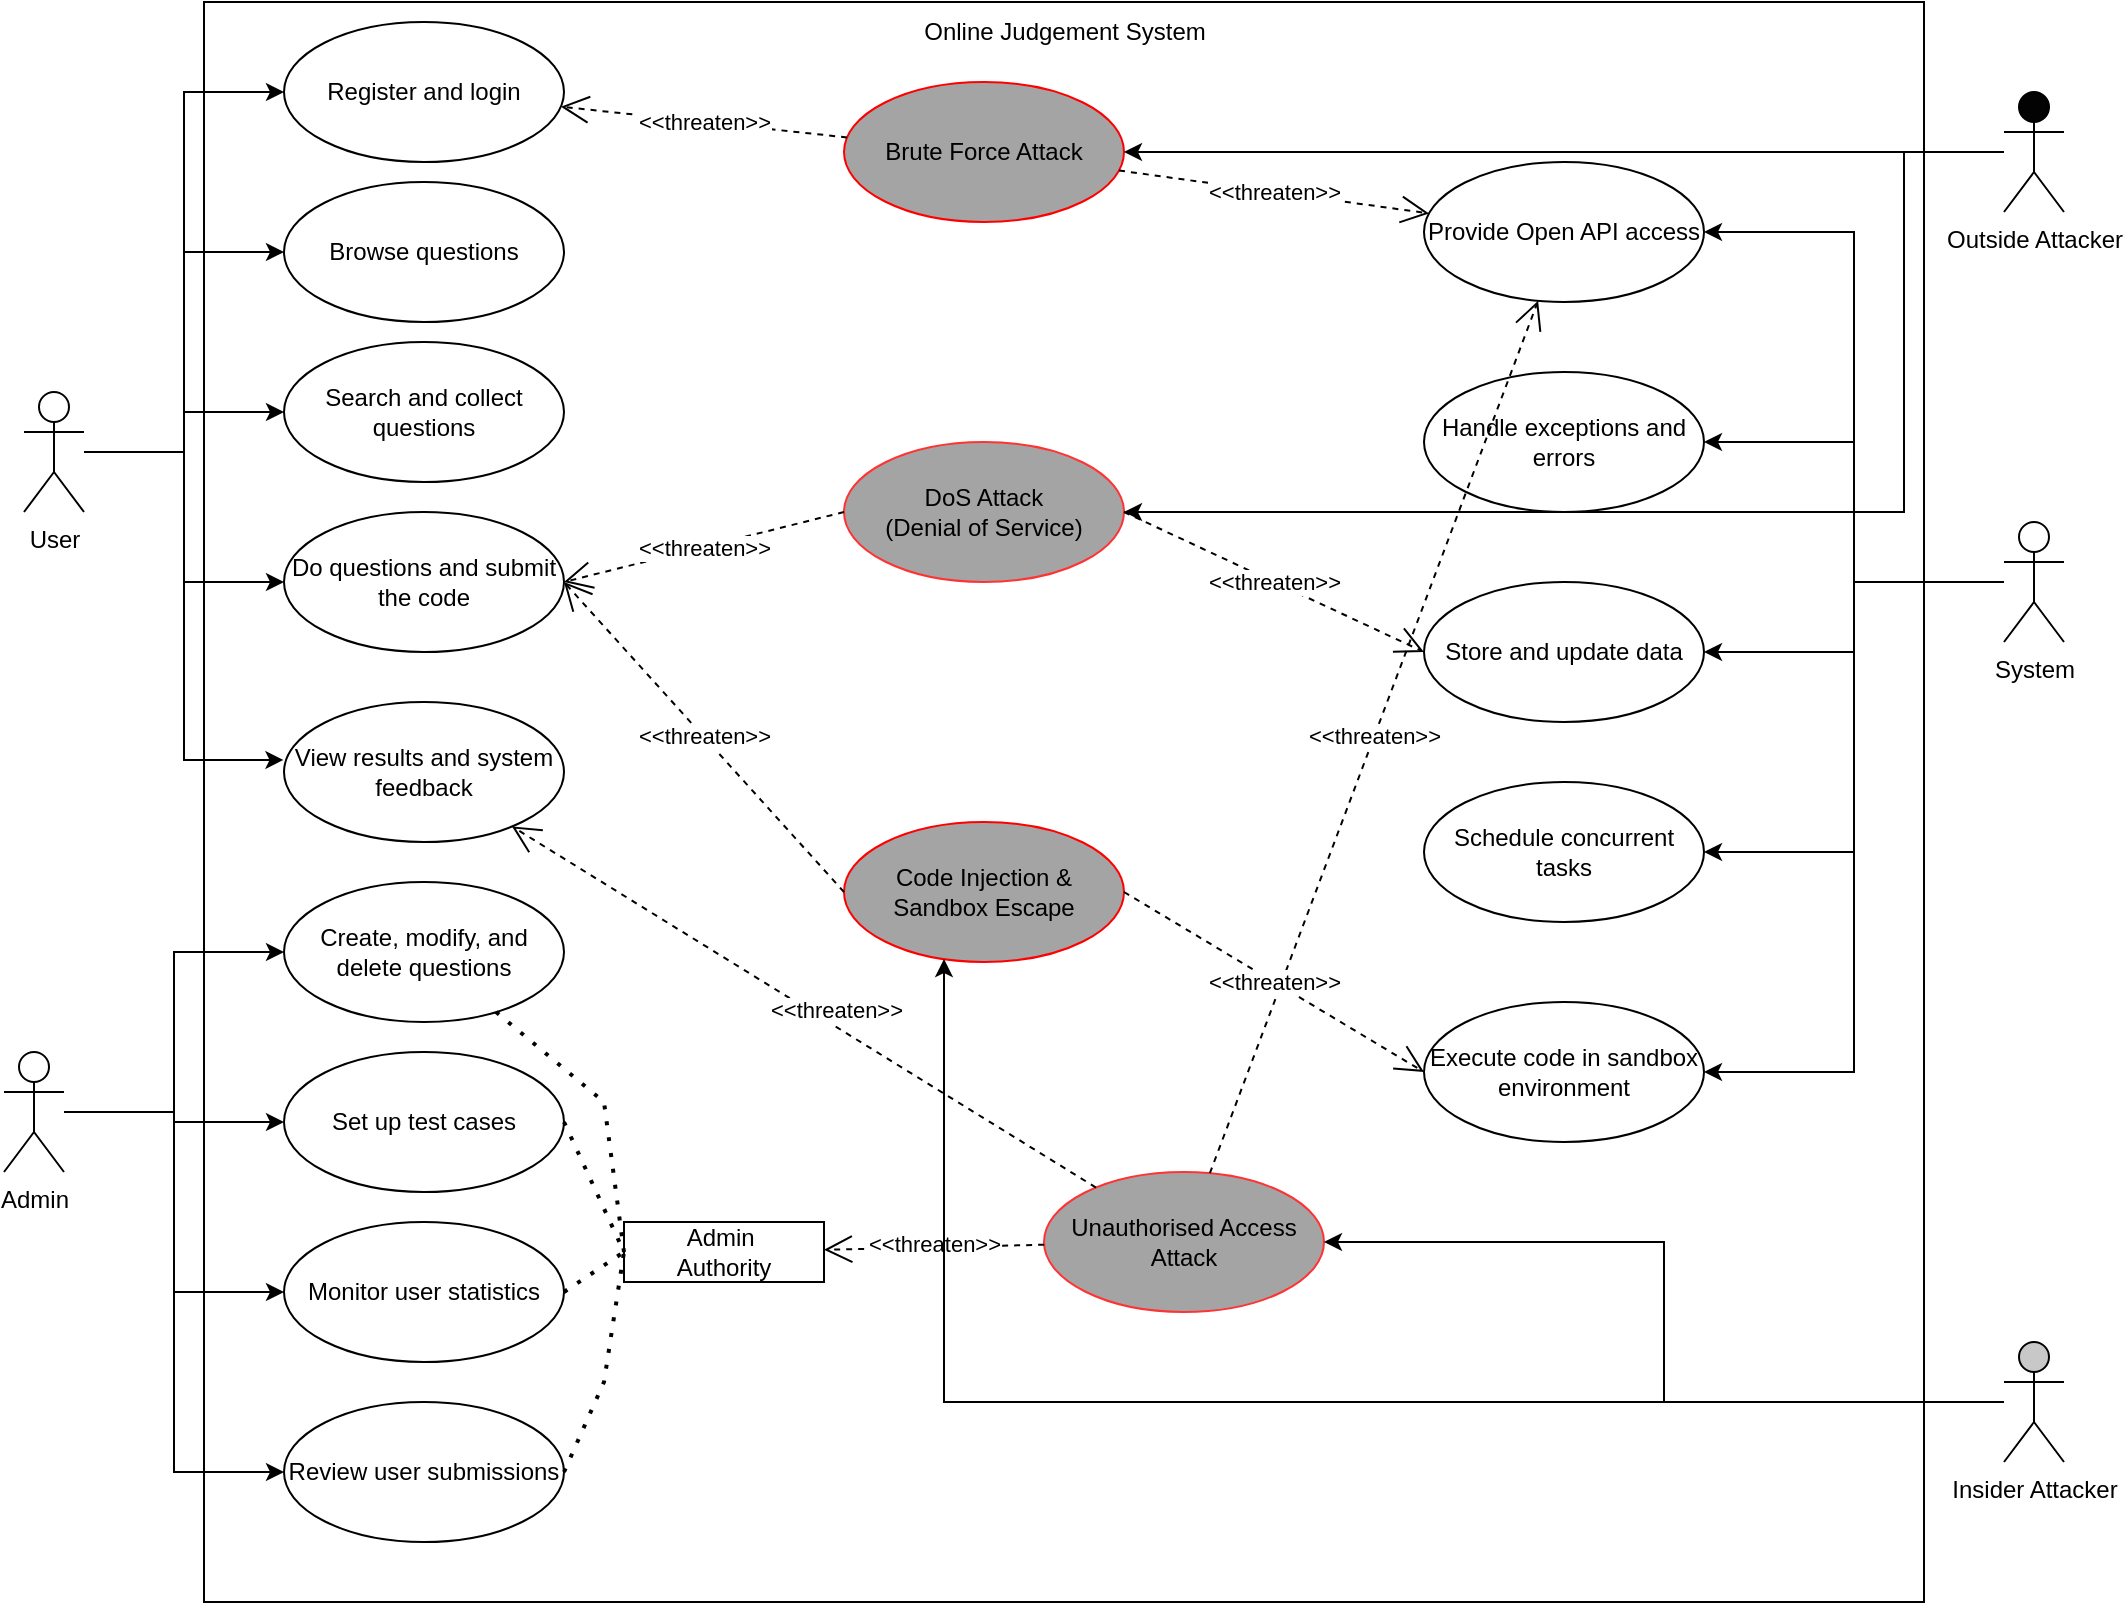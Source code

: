 <mxfile version="26.2.9">
  <diagram name="第 1 页" id="W5EUvtllymp4jmmP5FBw">
    <mxGraphModel dx="1407" dy="773" grid="1" gridSize="10" guides="1" tooltips="1" connect="1" arrows="1" fold="1" page="1" pageScale="1" pageWidth="827" pageHeight="1169" math="0" shadow="0">
      <root>
        <mxCell id="0" />
        <mxCell id="1" parent="0" />
        <mxCell id="VQ-85Ob6AojBMUEMugBb-1" value="" style="rounded=0;whiteSpace=wrap;html=1;" parent="1" vertex="1">
          <mxGeometry x="190" y="60" width="860" height="800" as="geometry" />
        </mxCell>
        <mxCell id="VQ-85Ob6AojBMUEMugBb-2" value="Online Judgement System" style="text;html=1;align=center;verticalAlign=middle;resizable=0;points=[];autosize=1;strokeColor=none;fillColor=none;" parent="1" vertex="1">
          <mxGeometry x="540" y="60" width="160" height="30" as="geometry" />
        </mxCell>
        <mxCell id="VQ-85Ob6AojBMUEMugBb-26" style="edgeStyle=orthogonalEdgeStyle;rounded=0;orthogonalLoop=1;jettySize=auto;html=1;entryX=0;entryY=0.5;entryDx=0;entryDy=0;" parent="1" source="VQ-85Ob6AojBMUEMugBb-3" target="VQ-85Ob6AojBMUEMugBb-10" edge="1">
          <mxGeometry relative="1" as="geometry" />
        </mxCell>
        <mxCell id="VQ-85Ob6AojBMUEMugBb-27" style="edgeStyle=orthogonalEdgeStyle;rounded=0;orthogonalLoop=1;jettySize=auto;html=1;entryX=0;entryY=0.5;entryDx=0;entryDy=0;" parent="1" source="VQ-85Ob6AojBMUEMugBb-3" target="VQ-85Ob6AojBMUEMugBb-11" edge="1">
          <mxGeometry relative="1" as="geometry" />
        </mxCell>
        <mxCell id="VQ-85Ob6AojBMUEMugBb-28" style="edgeStyle=orthogonalEdgeStyle;rounded=0;orthogonalLoop=1;jettySize=auto;html=1;entryX=0;entryY=0.5;entryDx=0;entryDy=0;" parent="1" source="VQ-85Ob6AojBMUEMugBb-3" target="VQ-85Ob6AojBMUEMugBb-12" edge="1">
          <mxGeometry relative="1" as="geometry" />
        </mxCell>
        <mxCell id="VQ-85Ob6AojBMUEMugBb-43" style="edgeStyle=orthogonalEdgeStyle;rounded=0;orthogonalLoop=1;jettySize=auto;html=1;entryX=0;entryY=0.5;entryDx=0;entryDy=0;" parent="1" source="VQ-85Ob6AojBMUEMugBb-3" target="VQ-85Ob6AojBMUEMugBb-9" edge="1">
          <mxGeometry relative="1" as="geometry" />
        </mxCell>
        <mxCell id="VQ-85Ob6AojBMUEMugBb-3" value="User" style="shape=umlActor;verticalLabelPosition=bottom;verticalAlign=top;html=1;outlineConnect=0;" parent="1" vertex="1">
          <mxGeometry x="100" y="255" width="30" height="60" as="geometry" />
        </mxCell>
        <mxCell id="VQ-85Ob6AojBMUEMugBb-34" style="edgeStyle=orthogonalEdgeStyle;rounded=0;orthogonalLoop=1;jettySize=auto;html=1;entryX=0;entryY=0.5;entryDx=0;entryDy=0;" parent="1" source="VQ-85Ob6AojBMUEMugBb-4" target="VQ-85Ob6AojBMUEMugBb-17" edge="1">
          <mxGeometry relative="1" as="geometry" />
        </mxCell>
        <mxCell id="5iogQ3lSuh8Qdgl_iDVc-16" style="edgeStyle=orthogonalEdgeStyle;rounded=0;orthogonalLoop=1;jettySize=auto;html=1;entryX=0;entryY=0.5;entryDx=0;entryDy=0;" parent="1" source="VQ-85Ob6AojBMUEMugBb-4" target="VQ-85Ob6AojBMUEMugBb-16" edge="1">
          <mxGeometry relative="1" as="geometry" />
        </mxCell>
        <mxCell id="5iogQ3lSuh8Qdgl_iDVc-17" style="edgeStyle=orthogonalEdgeStyle;rounded=0;orthogonalLoop=1;jettySize=auto;html=1;entryX=0;entryY=0.5;entryDx=0;entryDy=0;" parent="1" source="VQ-85Ob6AojBMUEMugBb-4" target="VQ-85Ob6AojBMUEMugBb-19" edge="1">
          <mxGeometry relative="1" as="geometry" />
        </mxCell>
        <mxCell id="5iogQ3lSuh8Qdgl_iDVc-18" style="edgeStyle=orthogonalEdgeStyle;rounded=0;orthogonalLoop=1;jettySize=auto;html=1;entryX=0;entryY=0.5;entryDx=0;entryDy=0;" parent="1" source="VQ-85Ob6AojBMUEMugBb-4" target="VQ-85Ob6AojBMUEMugBb-18" edge="1">
          <mxGeometry relative="1" as="geometry" />
        </mxCell>
        <mxCell id="VQ-85Ob6AojBMUEMugBb-4" value="Admin" style="shape=umlActor;verticalLabelPosition=bottom;verticalAlign=top;html=1;outlineConnect=0;" parent="1" vertex="1">
          <mxGeometry x="90" y="585" width="30" height="60" as="geometry" />
        </mxCell>
        <mxCell id="VQ-85Ob6AojBMUEMugBb-37" style="edgeStyle=orthogonalEdgeStyle;rounded=0;orthogonalLoop=1;jettySize=auto;html=1;entryX=1;entryY=0.5;entryDx=0;entryDy=0;" parent="1" source="VQ-85Ob6AojBMUEMugBb-8" target="VQ-85Ob6AojBMUEMugBb-20" edge="1">
          <mxGeometry relative="1" as="geometry" />
        </mxCell>
        <mxCell id="VQ-85Ob6AojBMUEMugBb-38" style="edgeStyle=orthogonalEdgeStyle;rounded=0;orthogonalLoop=1;jettySize=auto;html=1;entryX=1;entryY=0.5;entryDx=0;entryDy=0;" parent="1" source="VQ-85Ob6AojBMUEMugBb-8" target="VQ-85Ob6AojBMUEMugBb-21" edge="1">
          <mxGeometry relative="1" as="geometry" />
        </mxCell>
        <mxCell id="VQ-85Ob6AojBMUEMugBb-39" style="edgeStyle=orthogonalEdgeStyle;rounded=0;orthogonalLoop=1;jettySize=auto;html=1;entryX=1;entryY=0.5;entryDx=0;entryDy=0;" parent="1" source="VQ-85Ob6AojBMUEMugBb-8" target="VQ-85Ob6AojBMUEMugBb-22" edge="1">
          <mxGeometry relative="1" as="geometry" />
        </mxCell>
        <mxCell id="VQ-85Ob6AojBMUEMugBb-40" style="edgeStyle=orthogonalEdgeStyle;rounded=0;orthogonalLoop=1;jettySize=auto;html=1;entryX=1;entryY=0.5;entryDx=0;entryDy=0;" parent="1" source="VQ-85Ob6AojBMUEMugBb-8" target="VQ-85Ob6AojBMUEMugBb-23" edge="1">
          <mxGeometry relative="1" as="geometry" />
        </mxCell>
        <mxCell id="VQ-85Ob6AojBMUEMugBb-41" style="edgeStyle=orthogonalEdgeStyle;rounded=0;orthogonalLoop=1;jettySize=auto;html=1;entryX=1;entryY=0.5;entryDx=0;entryDy=0;" parent="1" source="VQ-85Ob6AojBMUEMugBb-8" target="VQ-85Ob6AojBMUEMugBb-24" edge="1">
          <mxGeometry relative="1" as="geometry" />
        </mxCell>
        <mxCell id="VQ-85Ob6AojBMUEMugBb-8" value="System" style="shape=umlActor;verticalLabelPosition=bottom;verticalAlign=top;html=1;outlineConnect=0;" parent="1" vertex="1">
          <mxGeometry x="1090" y="320" width="30" height="60" as="geometry" />
        </mxCell>
        <mxCell id="VQ-85Ob6AojBMUEMugBb-9" value="Register and login" style="ellipse;whiteSpace=wrap;html=1;" parent="1" vertex="1">
          <mxGeometry x="230" y="70" width="140" height="70" as="geometry" />
        </mxCell>
        <mxCell id="VQ-85Ob6AojBMUEMugBb-10" value="Browse questions" style="ellipse;whiteSpace=wrap;html=1;" parent="1" vertex="1">
          <mxGeometry x="230" y="150" width="140" height="70" as="geometry" />
        </mxCell>
        <mxCell id="VQ-85Ob6AojBMUEMugBb-11" value="Search and collect questions" style="ellipse;whiteSpace=wrap;html=1;" parent="1" vertex="1">
          <mxGeometry x="230" y="230" width="140" height="70" as="geometry" />
        </mxCell>
        <mxCell id="VQ-85Ob6AojBMUEMugBb-12" value="Do questions and submit the code" style="ellipse;whiteSpace=wrap;html=1;" parent="1" vertex="1">
          <mxGeometry x="230" y="315" width="140" height="70" as="geometry" />
        </mxCell>
        <mxCell id="VQ-85Ob6AojBMUEMugBb-13" value="View results and system feedback" style="ellipse;whiteSpace=wrap;html=1;" parent="1" vertex="1">
          <mxGeometry x="230" y="410" width="140" height="70" as="geometry" />
        </mxCell>
        <mxCell id="VQ-85Ob6AojBMUEMugBb-16" value="Create, modify, and delete questions" style="ellipse;whiteSpace=wrap;html=1;" parent="1" vertex="1">
          <mxGeometry x="230" y="500" width="140" height="70" as="geometry" />
        </mxCell>
        <mxCell id="VQ-85Ob6AojBMUEMugBb-17" value="Set up test cases" style="ellipse;whiteSpace=wrap;html=1;" parent="1" vertex="1">
          <mxGeometry x="230" y="585" width="140" height="70" as="geometry" />
        </mxCell>
        <mxCell id="VQ-85Ob6AojBMUEMugBb-18" value="Review user submissions" style="ellipse;whiteSpace=wrap;html=1;" parent="1" vertex="1">
          <mxGeometry x="230" y="760" width="140" height="70" as="geometry" />
        </mxCell>
        <mxCell id="VQ-85Ob6AojBMUEMugBb-19" value="Monitor user statistics" style="ellipse;whiteSpace=wrap;html=1;" parent="1" vertex="1">
          <mxGeometry x="230" y="670" width="140" height="70" as="geometry" />
        </mxCell>
        <mxCell id="VQ-85Ob6AojBMUEMugBb-20" value="Execute code in sandbox environment" style="ellipse;whiteSpace=wrap;html=1;" parent="1" vertex="1">
          <mxGeometry x="800" y="560" width="140" height="70" as="geometry" />
        </mxCell>
        <mxCell id="VQ-85Ob6AojBMUEMugBb-21" value="Handle exceptions and errors" style="ellipse;whiteSpace=wrap;html=1;" parent="1" vertex="1">
          <mxGeometry x="800" y="245" width="140" height="70" as="geometry" />
        </mxCell>
        <mxCell id="VQ-85Ob6AojBMUEMugBb-22" value="Store and update data" style="ellipse;whiteSpace=wrap;html=1;" parent="1" vertex="1">
          <mxGeometry x="800" y="350" width="140" height="70" as="geometry" />
        </mxCell>
        <mxCell id="VQ-85Ob6AojBMUEMugBb-23" value="Schedule concurrent tasks" style="ellipse;whiteSpace=wrap;html=1;" parent="1" vertex="1">
          <mxGeometry x="800" y="450" width="140" height="70" as="geometry" />
        </mxCell>
        <mxCell id="VQ-85Ob6AojBMUEMugBb-24" value="Provide Open API access" style="ellipse;whiteSpace=wrap;html=1;" parent="1" vertex="1">
          <mxGeometry x="800" y="140" width="140" height="70" as="geometry" />
        </mxCell>
        <mxCell id="VQ-85Ob6AojBMUEMugBb-44" style="edgeStyle=orthogonalEdgeStyle;rounded=0;orthogonalLoop=1;jettySize=auto;html=1;entryX=-0.002;entryY=0.414;entryDx=0;entryDy=0;entryPerimeter=0;" parent="1" source="VQ-85Ob6AojBMUEMugBb-3" target="VQ-85Ob6AojBMUEMugBb-13" edge="1">
          <mxGeometry relative="1" as="geometry">
            <Array as="points">
              <mxPoint x="180" y="285" />
              <mxPoint x="180" y="439" />
            </Array>
          </mxGeometry>
        </mxCell>
        <mxCell id="5iogQ3lSuh8Qdgl_iDVc-1" value="Unauthorised Access Attack" style="ellipse;whiteSpace=wrap;html=1;fillColor=#A4A4A4;strokeColor=#FF3333;" parent="1" vertex="1">
          <mxGeometry x="610" y="645" width="140" height="70" as="geometry" />
        </mxCell>
        <mxCell id="5iogQ3lSuh8Qdgl_iDVc-4" value="&amp;lt;&amp;lt;threaten&amp;gt;&amp;gt;" style="endArrow=open;endSize=12;dashed=1;html=1;rounded=0;" parent="1" source="5iogQ3lSuh8Qdgl_iDVc-1" target="VQ-85Ob6AojBMUEMugBb-24" edge="1">
          <mxGeometry x="0.001" width="160" relative="1" as="geometry">
            <mxPoint x="590" y="250" as="sourcePoint" />
            <mxPoint x="750" y="250" as="targetPoint" />
            <mxPoint as="offset" />
          </mxGeometry>
        </mxCell>
        <mxCell id="5iogQ3lSuh8Qdgl_iDVc-5" value="Brute Force Attack" style="ellipse;whiteSpace=wrap;html=1;fillColor=#A4A4A4;strokeColor=#FF0000;" parent="1" vertex="1">
          <mxGeometry x="510" y="100" width="140" height="70" as="geometry" />
        </mxCell>
        <mxCell id="5iogQ3lSuh8Qdgl_iDVc-7" value="&amp;lt;&amp;lt;threaten&amp;gt;&amp;gt;" style="endArrow=open;endSize=12;dashed=1;html=1;rounded=0;" parent="1" source="5iogQ3lSuh8Qdgl_iDVc-5" target="VQ-85Ob6AojBMUEMugBb-9" edge="1">
          <mxGeometry x="0.001" width="160" relative="1" as="geometry">
            <mxPoint x="542" y="146" as="sourcePoint" />
            <mxPoint x="378" y="124" as="targetPoint" />
            <mxPoint as="offset" />
          </mxGeometry>
        </mxCell>
        <mxCell id="5iogQ3lSuh8Qdgl_iDVc-8" value="&amp;lt;&amp;lt;threaten&amp;gt;&amp;gt;" style="endArrow=open;endSize=12;dashed=1;html=1;rounded=0;" parent="1" source="5iogQ3lSuh8Qdgl_iDVc-5" target="VQ-85Ob6AojBMUEMugBb-24" edge="1">
          <mxGeometry x="-0.003" width="160" relative="1" as="geometry">
            <mxPoint x="640" y="191" as="sourcePoint" />
            <mxPoint x="784" y="79" as="targetPoint" />
            <mxPoint as="offset" />
          </mxGeometry>
        </mxCell>
        <mxCell id="5iogQ3lSuh8Qdgl_iDVc-11" value="&amp;lt;&amp;lt;threaten&amp;gt;&amp;gt;" style="endArrow=open;endSize=12;dashed=1;html=1;rounded=0;" parent="1" source="5iogQ3lSuh8Qdgl_iDVc-1" target="VQ-85Ob6AojBMUEMugBb-13" edge="1">
          <mxGeometry x="-0.084" y="-7" width="160" relative="1" as="geometry">
            <mxPoint x="440" y="420" as="sourcePoint" />
            <mxPoint x="614" y="360" as="targetPoint" />
            <mxPoint as="offset" />
          </mxGeometry>
        </mxCell>
        <mxCell id="5iogQ3lSuh8Qdgl_iDVc-20" value="Admin&amp;nbsp;&lt;div&gt;Authority&lt;/div&gt;" style="rounded=0;whiteSpace=wrap;html=1;" parent="1" vertex="1">
          <mxGeometry x="400" y="670" width="100" height="30" as="geometry" />
        </mxCell>
        <mxCell id="5iogQ3lSuh8Qdgl_iDVc-22" value="" style="endArrow=none;dashed=1;html=1;dashPattern=1 3;strokeWidth=2;rounded=0;entryX=0;entryY=0.5;entryDx=0;entryDy=0;" parent="1" source="VQ-85Ob6AojBMUEMugBb-16" target="5iogQ3lSuh8Qdgl_iDVc-20" edge="1">
          <mxGeometry width="50" height="50" relative="1" as="geometry">
            <mxPoint x="420" y="580" as="sourcePoint" />
            <mxPoint x="470" y="530" as="targetPoint" />
            <Array as="points">
              <mxPoint x="390" y="610" />
            </Array>
          </mxGeometry>
        </mxCell>
        <mxCell id="5iogQ3lSuh8Qdgl_iDVc-26" value="" style="endArrow=none;dashed=1;html=1;dashPattern=1 3;strokeWidth=2;rounded=0;exitX=1;exitY=0.5;exitDx=0;exitDy=0;entryX=0;entryY=0.5;entryDx=0;entryDy=0;" parent="1" source="VQ-85Ob6AojBMUEMugBb-18" target="5iogQ3lSuh8Qdgl_iDVc-20" edge="1">
          <mxGeometry width="50" height="50" relative="1" as="geometry">
            <mxPoint x="380" y="790" as="sourcePoint" />
            <mxPoint x="430" y="740" as="targetPoint" />
            <Array as="points">
              <mxPoint x="390" y="750" />
            </Array>
          </mxGeometry>
        </mxCell>
        <mxCell id="5iogQ3lSuh8Qdgl_iDVc-27" value="" style="endArrow=none;dashed=1;html=1;dashPattern=1 3;strokeWidth=2;rounded=0;exitX=1;exitY=0.5;exitDx=0;exitDy=0;entryX=0;entryY=0.5;entryDx=0;entryDy=0;" parent="1" source="VQ-85Ob6AojBMUEMugBb-17" target="5iogQ3lSuh8Qdgl_iDVc-20" edge="1">
          <mxGeometry width="50" height="50" relative="1" as="geometry">
            <mxPoint x="460" y="760" as="sourcePoint" />
            <mxPoint x="510" y="710" as="targetPoint" />
          </mxGeometry>
        </mxCell>
        <mxCell id="5iogQ3lSuh8Qdgl_iDVc-29" value="" style="endArrow=none;dashed=1;html=1;dashPattern=1 3;strokeWidth=2;rounded=0;exitX=1;exitY=0.5;exitDx=0;exitDy=0;entryX=0;entryY=0.5;entryDx=0;entryDy=0;" parent="1" source="VQ-85Ob6AojBMUEMugBb-19" target="5iogQ3lSuh8Qdgl_iDVc-20" edge="1">
          <mxGeometry width="50" height="50" relative="1" as="geometry">
            <mxPoint x="470" y="780" as="sourcePoint" />
            <mxPoint x="520" y="730" as="targetPoint" />
          </mxGeometry>
        </mxCell>
        <mxCell id="5iogQ3lSuh8Qdgl_iDVc-30" value="&amp;lt;&amp;lt;threaten&amp;gt;&amp;gt;" style="endArrow=open;endSize=12;dashed=1;html=1;rounded=0;" parent="1" source="5iogQ3lSuh8Qdgl_iDVc-1" target="5iogQ3lSuh8Qdgl_iDVc-20" edge="1">
          <mxGeometry x="0.003" y="-2" width="160" relative="1" as="geometry">
            <mxPoint x="545" y="312" as="sourcePoint" />
            <mxPoint x="354" y="428" as="targetPoint" />
            <mxPoint as="offset" />
          </mxGeometry>
        </mxCell>
        <mxCell id="SqyKlxpiiUAP1okYavSd-1" value="Code Injection &amp;amp;&lt;div&gt;Sandbox Escape&lt;/div&gt;" style="ellipse;whiteSpace=wrap;html=1;fillColor=#A4A4A4;strokeColor=#FF0000;" parent="1" vertex="1">
          <mxGeometry x="510" y="470" width="140" height="70" as="geometry" />
        </mxCell>
        <mxCell id="SqyKlxpiiUAP1okYavSd-2" value="&amp;lt;&amp;lt;threaten&amp;gt;&amp;gt;" style="endArrow=open;endSize=12;dashed=1;html=1;rounded=0;exitX=0;exitY=0.5;exitDx=0;exitDy=0;entryX=1;entryY=0.5;entryDx=0;entryDy=0;" parent="1" source="SqyKlxpiiUAP1okYavSd-1" target="VQ-85Ob6AojBMUEMugBb-12" edge="1">
          <mxGeometry x="0.005" width="160" relative="1" as="geometry">
            <mxPoint x="547" y="303" as="sourcePoint" />
            <mxPoint x="353" y="427" as="targetPoint" />
            <mxPoint as="offset" />
          </mxGeometry>
        </mxCell>
        <mxCell id="SqyKlxpiiUAP1okYavSd-3" value="&amp;lt;&amp;lt;threaten&amp;gt;&amp;gt;" style="endArrow=open;endSize=12;dashed=1;html=1;rounded=0;exitX=1;exitY=0.5;exitDx=0;exitDy=0;entryX=0;entryY=0.5;entryDx=0;entryDy=0;" parent="1" source="SqyKlxpiiUAP1okYavSd-1" target="VQ-85Ob6AojBMUEMugBb-20" edge="1">
          <mxGeometry x="0.006" width="160" relative="1" as="geometry">
            <mxPoint x="629" y="494" as="sourcePoint" />
            <mxPoint x="800" y="440" as="targetPoint" />
            <mxPoint as="offset" />
          </mxGeometry>
        </mxCell>
        <mxCell id="SqyKlxpiiUAP1okYavSd-4" value="DoS Attack&lt;div&gt;(Denial of Service)&lt;/div&gt;" style="ellipse;whiteSpace=wrap;html=1;fillColor=#A4A4A4;strokeColor=#FF3333;" parent="1" vertex="1">
          <mxGeometry x="510" y="280" width="140" height="70" as="geometry" />
        </mxCell>
        <mxCell id="SqyKlxpiiUAP1okYavSd-5" value="&amp;lt;&amp;lt;threaten&amp;gt;&amp;gt;" style="endArrow=open;endSize=12;dashed=1;html=1;rounded=0;exitX=1;exitY=0.5;exitDx=0;exitDy=0;entryX=0;entryY=0.5;entryDx=0;entryDy=0;" parent="1" source="SqyKlxpiiUAP1okYavSd-4" target="VQ-85Ob6AojBMUEMugBb-22" edge="1">
          <mxGeometry x="0.003" width="160" relative="1" as="geometry">
            <mxPoint x="656" y="374" as="sourcePoint" />
            <mxPoint x="827" y="320" as="targetPoint" />
            <mxPoint as="offset" />
          </mxGeometry>
        </mxCell>
        <mxCell id="SqyKlxpiiUAP1okYavSd-6" value="&amp;lt;&amp;lt;threaten&amp;gt;&amp;gt;" style="endArrow=open;endSize=12;dashed=1;html=1;rounded=0;exitX=0;exitY=0.5;exitDx=0;exitDy=0;entryX=1;entryY=0.5;entryDx=0;entryDy=0;" parent="1" source="SqyKlxpiiUAP1okYavSd-4" target="VQ-85Ob6AojBMUEMugBb-12" edge="1">
          <mxGeometry x="0.002" width="160" relative="1" as="geometry">
            <mxPoint x="630" y="510" as="sourcePoint" />
            <mxPoint x="780" y="480" as="targetPoint" />
            <mxPoint as="offset" />
          </mxGeometry>
        </mxCell>
        <mxCell id="SqyKlxpiiUAP1okYavSd-12" style="edgeStyle=orthogonalEdgeStyle;rounded=0;orthogonalLoop=1;jettySize=auto;html=1;" parent="1" source="SqyKlxpiiUAP1okYavSd-7" target="SqyKlxpiiUAP1okYavSd-1" edge="1">
          <mxGeometry relative="1" as="geometry">
            <Array as="points">
              <mxPoint x="560" y="760" />
            </Array>
          </mxGeometry>
        </mxCell>
        <mxCell id="SqyKlxpiiUAP1okYavSd-14" style="edgeStyle=orthogonalEdgeStyle;rounded=0;orthogonalLoop=1;jettySize=auto;html=1;entryX=1;entryY=0.5;entryDx=0;entryDy=0;" parent="1" source="SqyKlxpiiUAP1okYavSd-7" target="5iogQ3lSuh8Qdgl_iDVc-1" edge="1">
          <mxGeometry relative="1" as="geometry" />
        </mxCell>
        <mxCell id="SqyKlxpiiUAP1okYavSd-7" value="Insider Attacker" style="shape=umlActor;verticalLabelPosition=bottom;verticalAlign=top;html=1;fillColor=#C8C8C8;" parent="1" vertex="1">
          <mxGeometry x="1090" y="730" width="30" height="60" as="geometry" />
        </mxCell>
        <mxCell id="SqyKlxpiiUAP1okYavSd-16" style="edgeStyle=orthogonalEdgeStyle;rounded=0;orthogonalLoop=1;jettySize=auto;html=1;entryX=1;entryY=0.5;entryDx=0;entryDy=0;" parent="1" source="SqyKlxpiiUAP1okYavSd-15" target="5iogQ3lSuh8Qdgl_iDVc-5" edge="1">
          <mxGeometry relative="1" as="geometry" />
        </mxCell>
        <mxCell id="SqyKlxpiiUAP1okYavSd-18" style="edgeStyle=orthogonalEdgeStyle;rounded=0;orthogonalLoop=1;jettySize=auto;html=1;entryX=1;entryY=0.5;entryDx=0;entryDy=0;" parent="1" source="SqyKlxpiiUAP1okYavSd-15" target="SqyKlxpiiUAP1okYavSd-4" edge="1">
          <mxGeometry relative="1" as="geometry">
            <Array as="points">
              <mxPoint x="1040" y="135" />
              <mxPoint x="1040" y="315" />
            </Array>
          </mxGeometry>
        </mxCell>
        <mxCell id="SqyKlxpiiUAP1okYavSd-15" value="Outside Attacker" style="shape=umlActor;verticalLabelPosition=bottom;verticalAlign=top;html=1;fillColor=#030303;" parent="1" vertex="1">
          <mxGeometry x="1090" y="105" width="30" height="60" as="geometry" />
        </mxCell>
      </root>
    </mxGraphModel>
  </diagram>
</mxfile>
